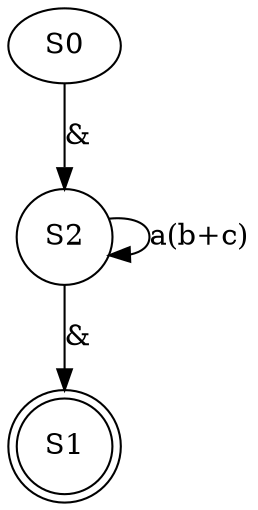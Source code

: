 digraph {
	S0 [label=S0]
	node [shape=doublecircle]
	S1 [label=S1]
	node [shape=circle]
	S2 [label=S2]
	S2 -> S1 [label="&"]
	S0 -> S2 [label="&"]
	S2 -> S2 [label="a(b+c)"]
}
